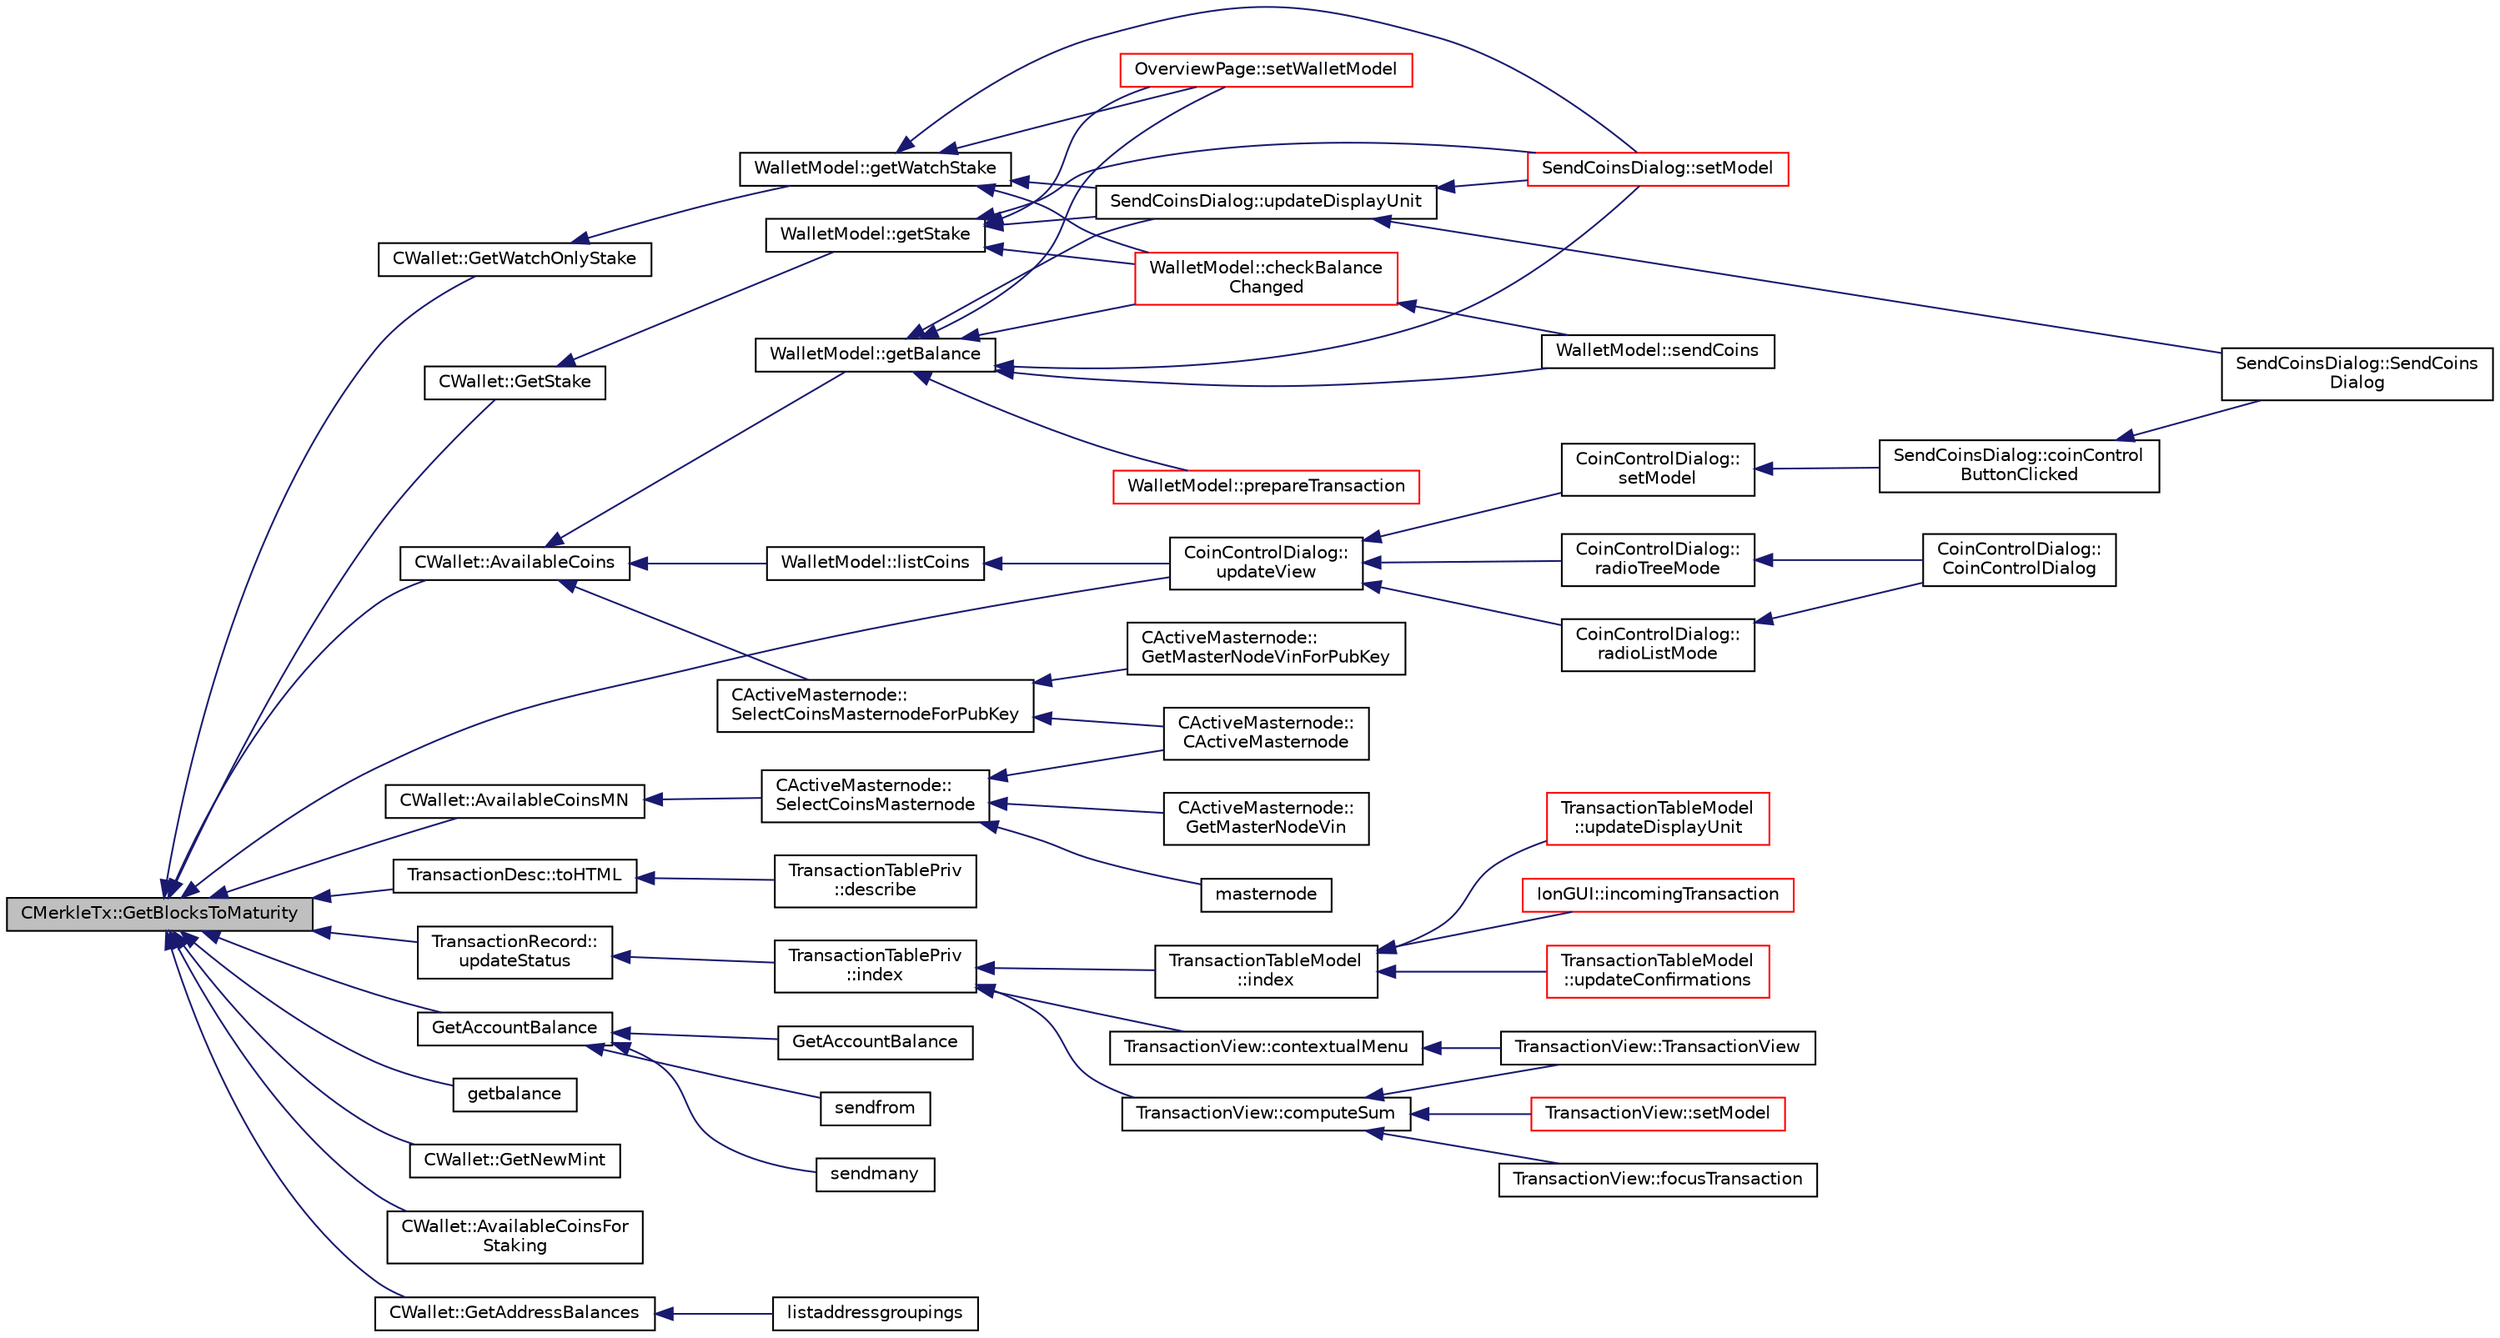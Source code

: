digraph "CMerkleTx::GetBlocksToMaturity"
{
  edge [fontname="Helvetica",fontsize="10",labelfontname="Helvetica",labelfontsize="10"];
  node [fontname="Helvetica",fontsize="10",shape=record];
  rankdir="LR";
  Node18 [label="CMerkleTx::GetBlocksToMaturity",height=0.2,width=0.4,color="black", fillcolor="grey75", style="filled", fontcolor="black"];
  Node18 -> Node19 [dir="back",color="midnightblue",fontsize="10",style="solid",fontname="Helvetica"];
  Node19 [label="CoinControlDialog::\lupdateView",height=0.2,width=0.4,color="black", fillcolor="white", style="filled",URL="$dd/dfb/class_coin_control_dialog.html#aadea33050e5c1efd5eae8d2fcfa721f9"];
  Node19 -> Node20 [dir="back",color="midnightblue",fontsize="10",style="solid",fontname="Helvetica"];
  Node20 [label="CoinControlDialog::\lsetModel",height=0.2,width=0.4,color="black", fillcolor="white", style="filled",URL="$dd/dfb/class_coin_control_dialog.html#a4c34a48574814089c54f763a22f5317a"];
  Node20 -> Node21 [dir="back",color="midnightblue",fontsize="10",style="solid",fontname="Helvetica"];
  Node21 [label="SendCoinsDialog::coinControl\lButtonClicked",height=0.2,width=0.4,color="black", fillcolor="white", style="filled",URL="$d6/de6/class_send_coins_dialog.html#a59d757d9e4bea5b380eb480fd79cfb49"];
  Node21 -> Node22 [dir="back",color="midnightblue",fontsize="10",style="solid",fontname="Helvetica"];
  Node22 [label="SendCoinsDialog::SendCoins\lDialog",height=0.2,width=0.4,color="black", fillcolor="white", style="filled",URL="$d6/de6/class_send_coins_dialog.html#a0df5bc29d1df68eda44826651afc595f"];
  Node19 -> Node23 [dir="back",color="midnightblue",fontsize="10",style="solid",fontname="Helvetica"];
  Node23 [label="CoinControlDialog::\lradioTreeMode",height=0.2,width=0.4,color="black", fillcolor="white", style="filled",URL="$dd/dfb/class_coin_control_dialog.html#a1990d478f3ffba666c358a4f1bd395ec"];
  Node23 -> Node24 [dir="back",color="midnightblue",fontsize="10",style="solid",fontname="Helvetica"];
  Node24 [label="CoinControlDialog::\lCoinControlDialog",height=0.2,width=0.4,color="black", fillcolor="white", style="filled",URL="$dd/dfb/class_coin_control_dialog.html#a0945e59c25f956fdab199dbaf252eff5"];
  Node19 -> Node25 [dir="back",color="midnightblue",fontsize="10",style="solid",fontname="Helvetica"];
  Node25 [label="CoinControlDialog::\lradioListMode",height=0.2,width=0.4,color="black", fillcolor="white", style="filled",URL="$dd/dfb/class_coin_control_dialog.html#a775c6d290cb63667a434b09072094533"];
  Node25 -> Node24 [dir="back",color="midnightblue",fontsize="10",style="solid",fontname="Helvetica"];
  Node18 -> Node26 [dir="back",color="midnightblue",fontsize="10",style="solid",fontname="Helvetica"];
  Node26 [label="TransactionDesc::toHTML",height=0.2,width=0.4,color="black", fillcolor="white", style="filled",URL="$d4/da9/class_transaction_desc.html#ab7c9dbb2048aae121dd9d75df86e64f4"];
  Node26 -> Node27 [dir="back",color="midnightblue",fontsize="10",style="solid",fontname="Helvetica"];
  Node27 [label="TransactionTablePriv\l::describe",height=0.2,width=0.4,color="black", fillcolor="white", style="filled",URL="$d2/ddb/class_transaction_table_priv.html#ab08d44e16bf6dd95b5b83959b3013780"];
  Node18 -> Node28 [dir="back",color="midnightblue",fontsize="10",style="solid",fontname="Helvetica"];
  Node28 [label="TransactionRecord::\lupdateStatus",height=0.2,width=0.4,color="black", fillcolor="white", style="filled",URL="$d1/da7/class_transaction_record.html#a9b643dd885a790ae511705a1446556be",tooltip="Update status from core wallet tx. "];
  Node28 -> Node29 [dir="back",color="midnightblue",fontsize="10",style="solid",fontname="Helvetica"];
  Node29 [label="TransactionTablePriv\l::index",height=0.2,width=0.4,color="black", fillcolor="white", style="filled",URL="$d2/ddb/class_transaction_table_priv.html#ac692aa6aa7820e80accc971c70e0fae5"];
  Node29 -> Node30 [dir="back",color="midnightblue",fontsize="10",style="solid",fontname="Helvetica"];
  Node30 [label="TransactionTableModel\l::index",height=0.2,width=0.4,color="black", fillcolor="white", style="filled",URL="$d7/dfe/class_transaction_table_model.html#af3a9a49314f80268a77a704f7f028905"];
  Node30 -> Node31 [dir="back",color="midnightblue",fontsize="10",style="solid",fontname="Helvetica"];
  Node31 [label="IonGUI::incomingTransaction",height=0.2,width=0.4,color="red", fillcolor="white", style="filled",URL="$dc/d0b/class_ion_g_u_i.html#acdb78c5d98fb4528bd0e9f5b9c5ad048",tooltip="Show incoming transaction notification for new transactions. "];
  Node30 -> Node33 [dir="back",color="midnightblue",fontsize="10",style="solid",fontname="Helvetica"];
  Node33 [label="TransactionTableModel\l::updateConfirmations",height=0.2,width=0.4,color="red", fillcolor="white", style="filled",URL="$d7/dfe/class_transaction_table_model.html#a5899d9eda6465bfb16d2846b6459567e"];
  Node30 -> Node36 [dir="back",color="midnightblue",fontsize="10",style="solid",fontname="Helvetica"];
  Node36 [label="TransactionTableModel\l::updateDisplayUnit",height=0.2,width=0.4,color="red", fillcolor="white", style="filled",URL="$d7/dfe/class_transaction_table_model.html#a8b73ff7d72ec2dd69790bc61bbe8575e"];
  Node29 -> Node38 [dir="back",color="midnightblue",fontsize="10",style="solid",fontname="Helvetica"];
  Node38 [label="TransactionView::contextualMenu",height=0.2,width=0.4,color="black", fillcolor="white", style="filled",URL="$d2/d2c/class_transaction_view.html#abe5793b86a4ea6f80a6d822ee878e646"];
  Node38 -> Node39 [dir="back",color="midnightblue",fontsize="10",style="solid",fontname="Helvetica"];
  Node39 [label="TransactionView::TransactionView",height=0.2,width=0.4,color="black", fillcolor="white", style="filled",URL="$d2/d2c/class_transaction_view.html#a0c5e8b90206b4e8b8bf68dd7e319798f"];
  Node29 -> Node40 [dir="back",color="midnightblue",fontsize="10",style="solid",fontname="Helvetica"];
  Node40 [label="TransactionView::computeSum",height=0.2,width=0.4,color="black", fillcolor="white", style="filled",URL="$d2/d2c/class_transaction_view.html#abb2ea48a61bb12a0dda9d63952adc50e",tooltip="Compute sum of all selected transactions. "];
  Node40 -> Node39 [dir="back",color="midnightblue",fontsize="10",style="solid",fontname="Helvetica"];
  Node40 -> Node41 [dir="back",color="midnightblue",fontsize="10",style="solid",fontname="Helvetica"];
  Node41 [label="TransactionView::setModel",height=0.2,width=0.4,color="red", fillcolor="white", style="filled",URL="$d2/d2c/class_transaction_view.html#a4920c2cd57d72eb50248948fa160c83c"];
  Node40 -> Node42 [dir="back",color="midnightblue",fontsize="10",style="solid",fontname="Helvetica"];
  Node42 [label="TransactionView::focusTransaction",height=0.2,width=0.4,color="black", fillcolor="white", style="filled",URL="$d2/d2c/class_transaction_view.html#ab6d126806467ae9dc273cbe19a7477cc"];
  Node18 -> Node43 [dir="back",color="midnightblue",fontsize="10",style="solid",fontname="Helvetica"];
  Node43 [label="GetAccountBalance",height=0.2,width=0.4,color="black", fillcolor="white", style="filled",URL="$df/d1d/rpcwallet_8cpp.html#a02d239cd69692dab8bbb33eb0010de1b"];
  Node43 -> Node44 [dir="back",color="midnightblue",fontsize="10",style="solid",fontname="Helvetica"];
  Node44 [label="GetAccountBalance",height=0.2,width=0.4,color="black", fillcolor="white", style="filled",URL="$df/d1d/rpcwallet_8cpp.html#af46abb4dba0774b0027591d6e3b30b1e"];
  Node43 -> Node45 [dir="back",color="midnightblue",fontsize="10",style="solid",fontname="Helvetica"];
  Node45 [label="sendfrom",height=0.2,width=0.4,color="black", fillcolor="white", style="filled",URL="$df/d1d/rpcwallet_8cpp.html#a845eaefd9ec7752b1145c183205524d0"];
  Node43 -> Node46 [dir="back",color="midnightblue",fontsize="10",style="solid",fontname="Helvetica"];
  Node46 [label="sendmany",height=0.2,width=0.4,color="black", fillcolor="white", style="filled",URL="$df/d1d/rpcwallet_8cpp.html#adeb5f23f20fb4e589dab23cadf75c92d"];
  Node18 -> Node47 [dir="back",color="midnightblue",fontsize="10",style="solid",fontname="Helvetica"];
  Node47 [label="getbalance",height=0.2,width=0.4,color="black", fillcolor="white", style="filled",URL="$df/d1d/rpcwallet_8cpp.html#a1fdcef480c78c033eb587bd442ec305f"];
  Node18 -> Node48 [dir="back",color="midnightblue",fontsize="10",style="solid",fontname="Helvetica"];
  Node48 [label="CWallet::GetStake",height=0.2,width=0.4,color="black", fillcolor="white", style="filled",URL="$d2/de5/class_c_wallet.html#a87a52700330336da4957026c091916d8"];
  Node48 -> Node49 [dir="back",color="midnightblue",fontsize="10",style="solid",fontname="Helvetica"];
  Node49 [label="WalletModel::getStake",height=0.2,width=0.4,color="black", fillcolor="white", style="filled",URL="$d4/d27/class_wallet_model.html#a52610e28004228368104550b2e652872"];
  Node49 -> Node50 [dir="back",color="midnightblue",fontsize="10",style="solid",fontname="Helvetica"];
  Node50 [label="OverviewPage::setWalletModel",height=0.2,width=0.4,color="red", fillcolor="white", style="filled",URL="$d1/d91/class_overview_page.html#a2ed52a3a87e9c74fee38fa873c9bc71f"];
  Node49 -> Node51 [dir="back",color="midnightblue",fontsize="10",style="solid",fontname="Helvetica"];
  Node51 [label="SendCoinsDialog::setModel",height=0.2,width=0.4,color="red", fillcolor="white", style="filled",URL="$d6/de6/class_send_coins_dialog.html#a73a6c1b1850a334ee652ac167713a2aa"];
  Node49 -> Node52 [dir="back",color="midnightblue",fontsize="10",style="solid",fontname="Helvetica"];
  Node52 [label="SendCoinsDialog::updateDisplayUnit",height=0.2,width=0.4,color="black", fillcolor="white", style="filled",URL="$d6/de6/class_send_coins_dialog.html#a74815ad8502b126200b6fd2e59e9f042"];
  Node52 -> Node22 [dir="back",color="midnightblue",fontsize="10",style="solid",fontname="Helvetica"];
  Node52 -> Node51 [dir="back",color="midnightblue",fontsize="10",style="solid",fontname="Helvetica"];
  Node49 -> Node53 [dir="back",color="midnightblue",fontsize="10",style="solid",fontname="Helvetica"];
  Node53 [label="WalletModel::checkBalance\lChanged",height=0.2,width=0.4,color="red", fillcolor="white", style="filled",URL="$d4/d27/class_wallet_model.html#adcc4eb8cd71cb4de223621866bb7fb7d"];
  Node53 -> Node54 [dir="back",color="midnightblue",fontsize="10",style="solid",fontname="Helvetica"];
  Node54 [label="WalletModel::sendCoins",height=0.2,width=0.4,color="black", fillcolor="white", style="filled",URL="$d4/d27/class_wallet_model.html#a053fb3ff2b8b0347f83e6bb591126746"];
  Node18 -> Node55 [dir="back",color="midnightblue",fontsize="10",style="solid",fontname="Helvetica"];
  Node55 [label="CWallet::GetNewMint",height=0.2,width=0.4,color="black", fillcolor="white", style="filled",URL="$d2/de5/class_c_wallet.html#ac25ce29902498fb0092886a63ae195b8"];
  Node18 -> Node56 [dir="back",color="midnightblue",fontsize="10",style="solid",fontname="Helvetica"];
  Node56 [label="CWallet::GetWatchOnlyStake",height=0.2,width=0.4,color="black", fillcolor="white", style="filled",URL="$d2/de5/class_c_wallet.html#a82b1de8131c2cdd7ec158a06f42586e0"];
  Node56 -> Node57 [dir="back",color="midnightblue",fontsize="10",style="solid",fontname="Helvetica"];
  Node57 [label="WalletModel::getWatchStake",height=0.2,width=0.4,color="black", fillcolor="white", style="filled",URL="$d4/d27/class_wallet_model.html#a0ce2b0a7228e7c8f11e083d20ff005a3"];
  Node57 -> Node50 [dir="back",color="midnightblue",fontsize="10",style="solid",fontname="Helvetica"];
  Node57 -> Node51 [dir="back",color="midnightblue",fontsize="10",style="solid",fontname="Helvetica"];
  Node57 -> Node52 [dir="back",color="midnightblue",fontsize="10",style="solid",fontname="Helvetica"];
  Node57 -> Node53 [dir="back",color="midnightblue",fontsize="10",style="solid",fontname="Helvetica"];
  Node18 -> Node58 [dir="back",color="midnightblue",fontsize="10",style="solid",fontname="Helvetica"];
  Node58 [label="CWallet::AvailableCoins",height=0.2,width=0.4,color="black", fillcolor="white", style="filled",URL="$d2/de5/class_c_wallet.html#a0f950dede91de2be32ea8c43a40469ab"];
  Node58 -> Node59 [dir="back",color="midnightblue",fontsize="10",style="solid",fontname="Helvetica"];
  Node59 [label="CActiveMasternode::\lSelectCoinsMasternodeForPubKey",height=0.2,width=0.4,color="black", fillcolor="white", style="filled",URL="$d9/d29/class_c_active_masternode.html#aefe3cf727f6f6407da78d41afe9846d0"];
  Node59 -> Node60 [dir="back",color="midnightblue",fontsize="10",style="solid",fontname="Helvetica"];
  Node60 [label="CActiveMasternode::\lGetMasterNodeVinForPubKey",height=0.2,width=0.4,color="black", fillcolor="white", style="filled",URL="$d9/d29/class_c_active_masternode.html#ada17e6bbfd69a3acf166b49c10365da4"];
  Node59 -> Node61 [dir="back",color="midnightblue",fontsize="10",style="solid",fontname="Helvetica"];
  Node61 [label="CActiveMasternode::\lCActiveMasternode",height=0.2,width=0.4,color="black", fillcolor="white", style="filled",URL="$d9/d29/class_c_active_masternode.html#a7ffb946d1b2aad0054d3b3efce8c0543"];
  Node58 -> Node62 [dir="back",color="midnightblue",fontsize="10",style="solid",fontname="Helvetica"];
  Node62 [label="WalletModel::getBalance",height=0.2,width=0.4,color="black", fillcolor="white", style="filled",URL="$d4/d27/class_wallet_model.html#a4d2cb225a19b89c64f4b5d81faf89beb"];
  Node62 -> Node50 [dir="back",color="midnightblue",fontsize="10",style="solid",fontname="Helvetica"];
  Node62 -> Node51 [dir="back",color="midnightblue",fontsize="10",style="solid",fontname="Helvetica"];
  Node62 -> Node52 [dir="back",color="midnightblue",fontsize="10",style="solid",fontname="Helvetica"];
  Node62 -> Node53 [dir="back",color="midnightblue",fontsize="10",style="solid",fontname="Helvetica"];
  Node62 -> Node63 [dir="back",color="midnightblue",fontsize="10",style="solid",fontname="Helvetica"];
  Node63 [label="WalletModel::prepareTransaction",height=0.2,width=0.4,color="red", fillcolor="white", style="filled",URL="$d4/d27/class_wallet_model.html#a8abc851901c7c7343ebfb5a8e5fc0154"];
  Node62 -> Node54 [dir="back",color="midnightblue",fontsize="10",style="solid",fontname="Helvetica"];
  Node58 -> Node65 [dir="back",color="midnightblue",fontsize="10",style="solid",fontname="Helvetica"];
  Node65 [label="WalletModel::listCoins",height=0.2,width=0.4,color="black", fillcolor="white", style="filled",URL="$d4/d27/class_wallet_model.html#ae5ce26bba42701b45de766ef11cc9a47"];
  Node65 -> Node19 [dir="back",color="midnightblue",fontsize="10",style="solid",fontname="Helvetica"];
  Node18 -> Node66 [dir="back",color="midnightblue",fontsize="10",style="solid",fontname="Helvetica"];
  Node66 [label="CWallet::AvailableCoinsMN",height=0.2,width=0.4,color="black", fillcolor="white", style="filled",URL="$d2/de5/class_c_wallet.html#a8ba0ffab3889fb1d3519d8578e26cb16"];
  Node66 -> Node67 [dir="back",color="midnightblue",fontsize="10",style="solid",fontname="Helvetica"];
  Node67 [label="CActiveMasternode::\lSelectCoinsMasternode",height=0.2,width=0.4,color="black", fillcolor="white", style="filled",URL="$d9/d29/class_c_active_masternode.html#ac4fc5fb1681bf0a0f3d30e706fb0577a"];
  Node67 -> Node68 [dir="back",color="midnightblue",fontsize="10",style="solid",fontname="Helvetica"];
  Node68 [label="CActiveMasternode::\lGetMasterNodeVin",height=0.2,width=0.4,color="black", fillcolor="white", style="filled",URL="$d9/d29/class_c_active_masternode.html#adc93036b86ee9ef6abe5e0b783a51283"];
  Node67 -> Node61 [dir="back",color="midnightblue",fontsize="10",style="solid",fontname="Helvetica"];
  Node67 -> Node69 [dir="back",color="midnightblue",fontsize="10",style="solid",fontname="Helvetica"];
  Node69 [label="masternode",height=0.2,width=0.4,color="black", fillcolor="white", style="filled",URL="$d5/d6b/rpcstashedsend_8cpp.html#a30609e443aeb47c29ed0878d16b1b5e1"];
  Node18 -> Node70 [dir="back",color="midnightblue",fontsize="10",style="solid",fontname="Helvetica"];
  Node70 [label="CWallet::AvailableCoinsFor\lStaking",height=0.2,width=0.4,color="black", fillcolor="white", style="filled",URL="$d2/de5/class_c_wallet.html#a2493cd9ef6417aec00d72942c4340903"];
  Node18 -> Node71 [dir="back",color="midnightblue",fontsize="10",style="solid",fontname="Helvetica"];
  Node71 [label="CWallet::GetAddressBalances",height=0.2,width=0.4,color="black", fillcolor="white", style="filled",URL="$d2/de5/class_c_wallet.html#aadffdf5d0e2f2413cdcc2a39fc2e310d"];
  Node71 -> Node72 [dir="back",color="midnightblue",fontsize="10",style="solid",fontname="Helvetica"];
  Node72 [label="listaddressgroupings",height=0.2,width=0.4,color="black", fillcolor="white", style="filled",URL="$df/d1d/rpcwallet_8cpp.html#a6be618acd7a7b1fb454dacbf24294317"];
}
